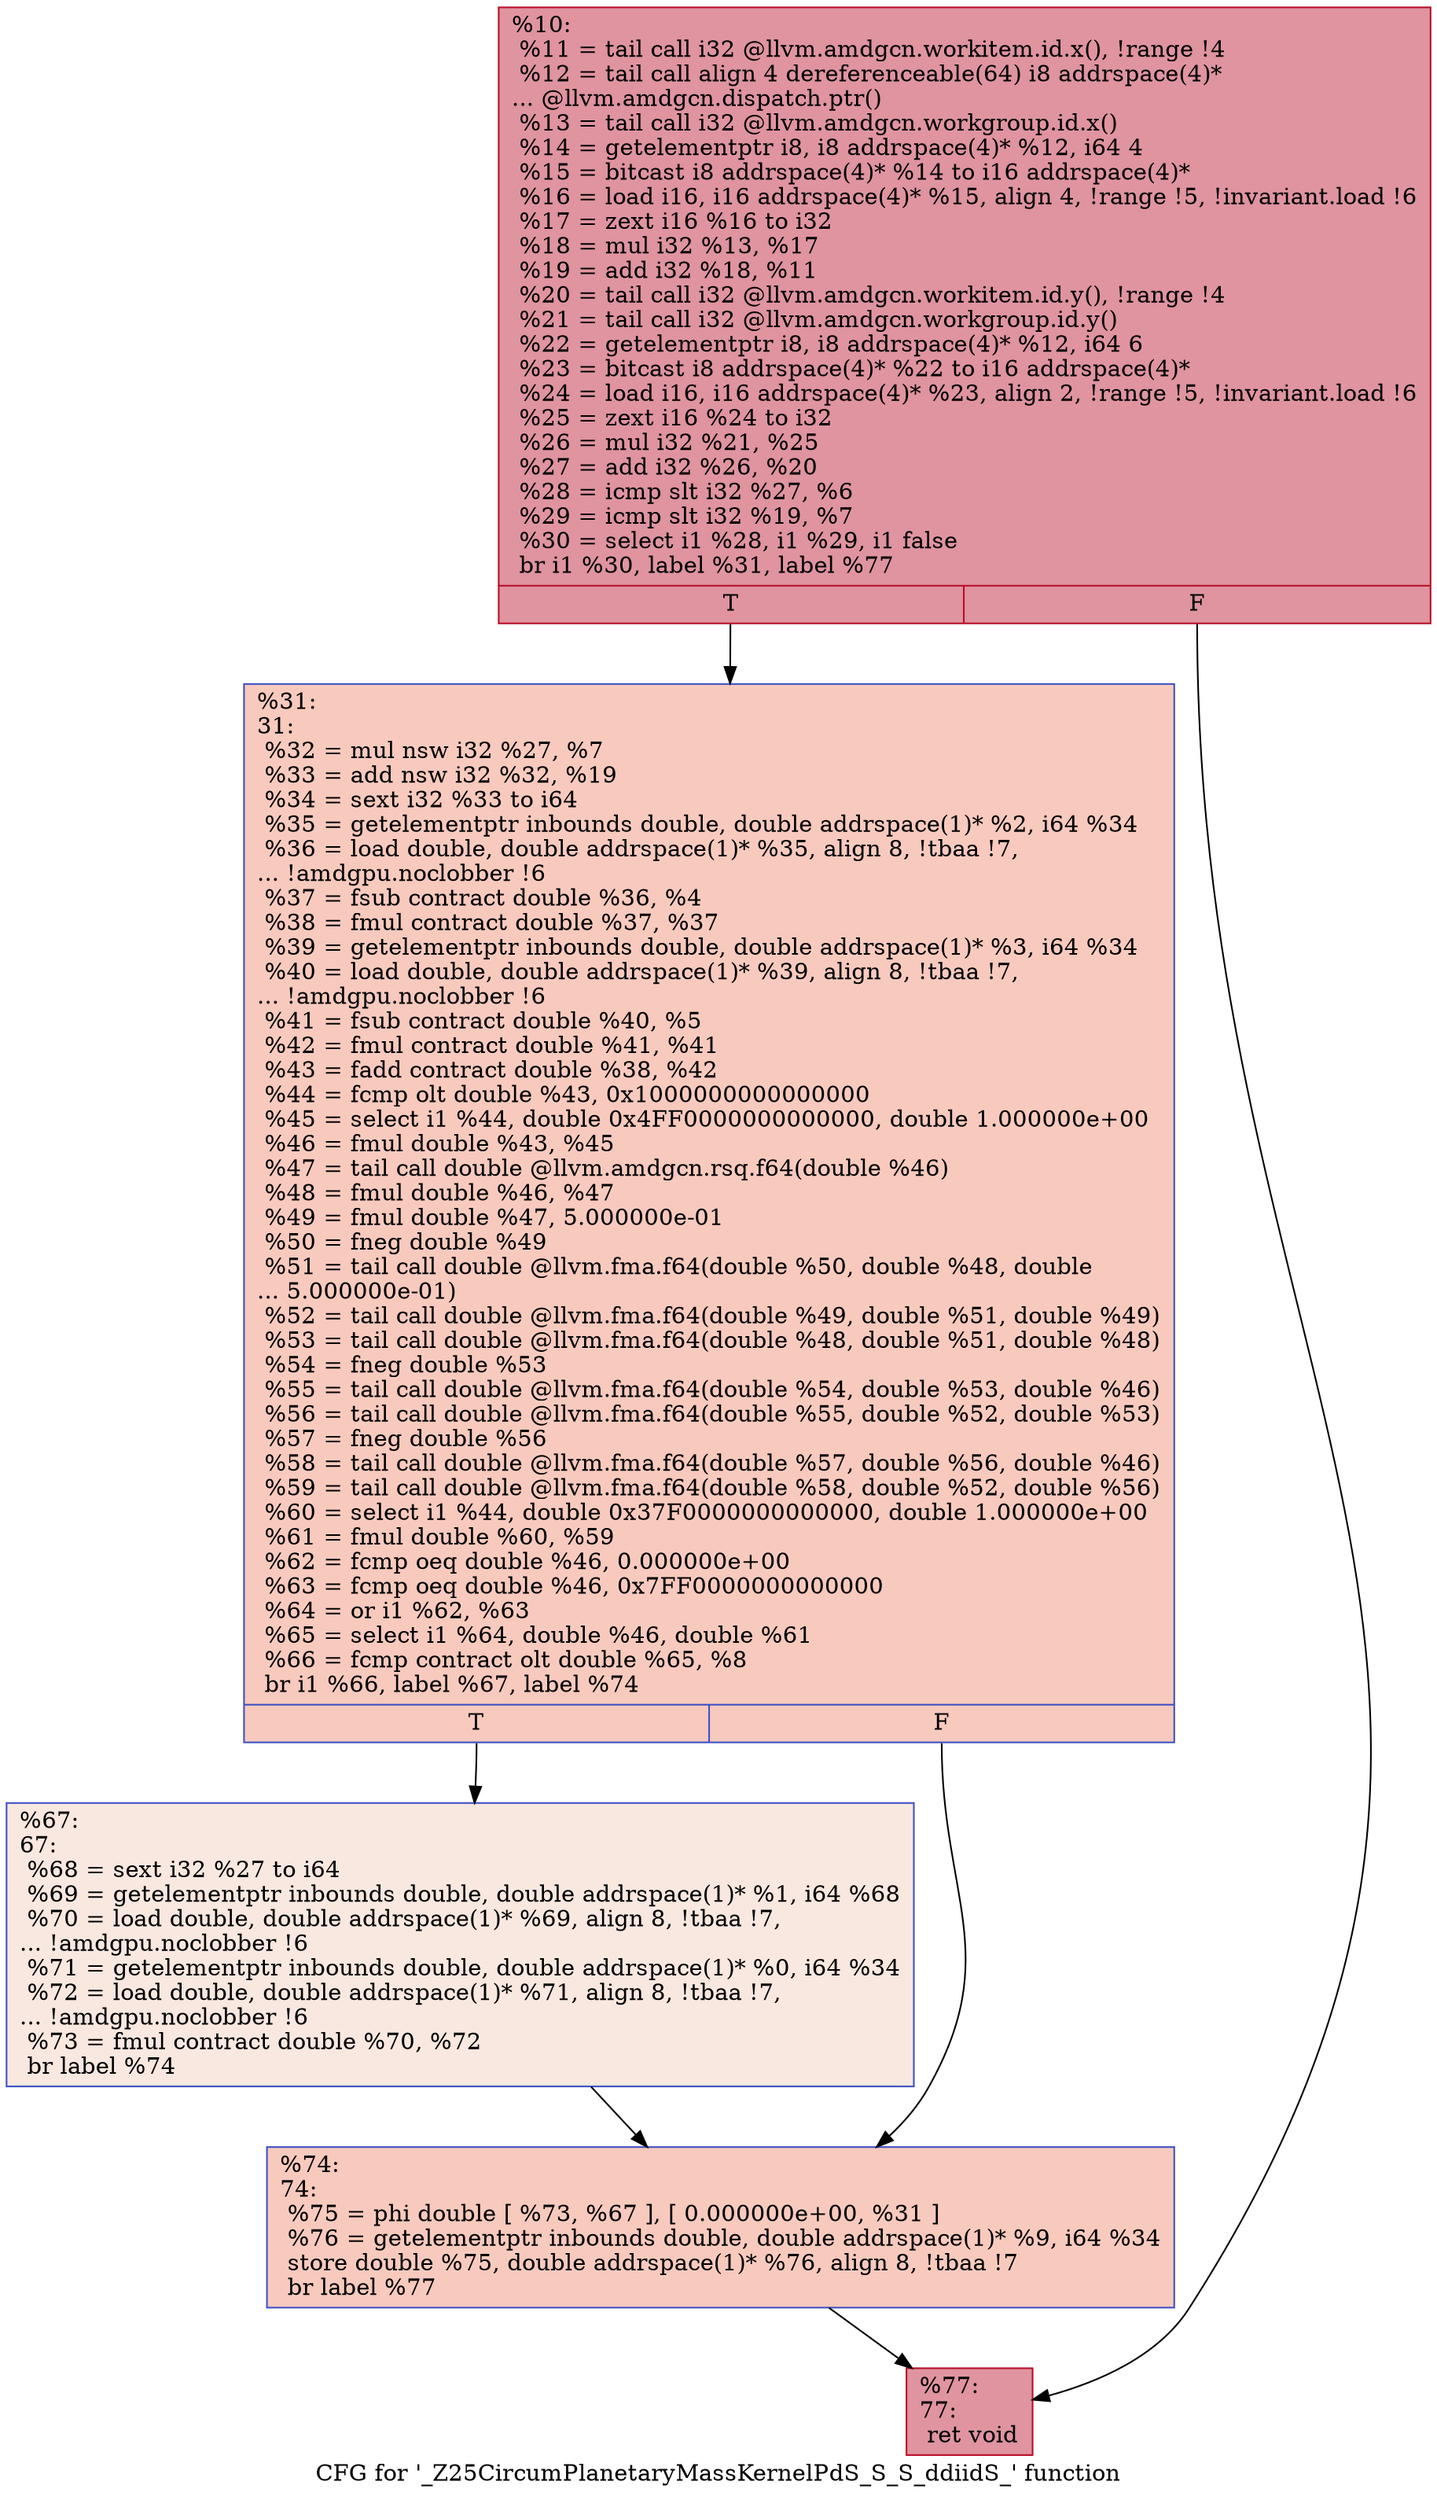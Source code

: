 digraph "CFG for '_Z25CircumPlanetaryMassKernelPdS_S_S_ddiidS_' function" {
	label="CFG for '_Z25CircumPlanetaryMassKernelPdS_S_S_ddiidS_' function";

	Node0x61223e0 [shape=record,color="#b70d28ff", style=filled, fillcolor="#b70d2870",label="{%10:\l  %11 = tail call i32 @llvm.amdgcn.workitem.id.x(), !range !4\l  %12 = tail call align 4 dereferenceable(64) i8 addrspace(4)*\l... @llvm.amdgcn.dispatch.ptr()\l  %13 = tail call i32 @llvm.amdgcn.workgroup.id.x()\l  %14 = getelementptr i8, i8 addrspace(4)* %12, i64 4\l  %15 = bitcast i8 addrspace(4)* %14 to i16 addrspace(4)*\l  %16 = load i16, i16 addrspace(4)* %15, align 4, !range !5, !invariant.load !6\l  %17 = zext i16 %16 to i32\l  %18 = mul i32 %13, %17\l  %19 = add i32 %18, %11\l  %20 = tail call i32 @llvm.amdgcn.workitem.id.y(), !range !4\l  %21 = tail call i32 @llvm.amdgcn.workgroup.id.y()\l  %22 = getelementptr i8, i8 addrspace(4)* %12, i64 6\l  %23 = bitcast i8 addrspace(4)* %22 to i16 addrspace(4)*\l  %24 = load i16, i16 addrspace(4)* %23, align 2, !range !5, !invariant.load !6\l  %25 = zext i16 %24 to i32\l  %26 = mul i32 %21, %25\l  %27 = add i32 %26, %20\l  %28 = icmp slt i32 %27, %6\l  %29 = icmp slt i32 %19, %7\l  %30 = select i1 %28, i1 %29, i1 false\l  br i1 %30, label %31, label %77\l|{<s0>T|<s1>F}}"];
	Node0x61223e0:s0 -> Node0x6126a10;
	Node0x61223e0:s1 -> Node0x6126aa0;
	Node0x6126a10 [shape=record,color="#3d50c3ff", style=filled, fillcolor="#ef886b70",label="{%31:\l31:                                               \l  %32 = mul nsw i32 %27, %7\l  %33 = add nsw i32 %32, %19\l  %34 = sext i32 %33 to i64\l  %35 = getelementptr inbounds double, double addrspace(1)* %2, i64 %34\l  %36 = load double, double addrspace(1)* %35, align 8, !tbaa !7,\l... !amdgpu.noclobber !6\l  %37 = fsub contract double %36, %4\l  %38 = fmul contract double %37, %37\l  %39 = getelementptr inbounds double, double addrspace(1)* %3, i64 %34\l  %40 = load double, double addrspace(1)* %39, align 8, !tbaa !7,\l... !amdgpu.noclobber !6\l  %41 = fsub contract double %40, %5\l  %42 = fmul contract double %41, %41\l  %43 = fadd contract double %38, %42\l  %44 = fcmp olt double %43, 0x1000000000000000\l  %45 = select i1 %44, double 0x4FF0000000000000, double 1.000000e+00\l  %46 = fmul double %43, %45\l  %47 = tail call double @llvm.amdgcn.rsq.f64(double %46)\l  %48 = fmul double %46, %47\l  %49 = fmul double %47, 5.000000e-01\l  %50 = fneg double %49\l  %51 = tail call double @llvm.fma.f64(double %50, double %48, double\l... 5.000000e-01)\l  %52 = tail call double @llvm.fma.f64(double %49, double %51, double %49)\l  %53 = tail call double @llvm.fma.f64(double %48, double %51, double %48)\l  %54 = fneg double %53\l  %55 = tail call double @llvm.fma.f64(double %54, double %53, double %46)\l  %56 = tail call double @llvm.fma.f64(double %55, double %52, double %53)\l  %57 = fneg double %56\l  %58 = tail call double @llvm.fma.f64(double %57, double %56, double %46)\l  %59 = tail call double @llvm.fma.f64(double %58, double %52, double %56)\l  %60 = select i1 %44, double 0x37F0000000000000, double 1.000000e+00\l  %61 = fmul double %60, %59\l  %62 = fcmp oeq double %46, 0.000000e+00\l  %63 = fcmp oeq double %46, 0x7FF0000000000000\l  %64 = or i1 %62, %63\l  %65 = select i1 %64, double %46, double %61\l  %66 = fcmp contract olt double %65, %8\l  br i1 %66, label %67, label %74\l|{<s0>T|<s1>F}}"];
	Node0x6126a10:s0 -> Node0x6126db0;
	Node0x6126a10:s1 -> Node0x6129e20;
	Node0x6126db0 [shape=record,color="#3d50c3ff", style=filled, fillcolor="#f1ccb870",label="{%67:\l67:                                               \l  %68 = sext i32 %27 to i64\l  %69 = getelementptr inbounds double, double addrspace(1)* %1, i64 %68\l  %70 = load double, double addrspace(1)* %69, align 8, !tbaa !7,\l... !amdgpu.noclobber !6\l  %71 = getelementptr inbounds double, double addrspace(1)* %0, i64 %34\l  %72 = load double, double addrspace(1)* %71, align 8, !tbaa !7,\l... !amdgpu.noclobber !6\l  %73 = fmul contract double %70, %72\l  br label %74\l}"];
	Node0x6126db0 -> Node0x6129e20;
	Node0x6129e20 [shape=record,color="#3d50c3ff", style=filled, fillcolor="#ef886b70",label="{%74:\l74:                                               \l  %75 = phi double [ %73, %67 ], [ 0.000000e+00, %31 ]\l  %76 = getelementptr inbounds double, double addrspace(1)* %9, i64 %34\l  store double %75, double addrspace(1)* %76, align 8, !tbaa !7\l  br label %77\l}"];
	Node0x6129e20 -> Node0x6126aa0;
	Node0x6126aa0 [shape=record,color="#b70d28ff", style=filled, fillcolor="#b70d2870",label="{%77:\l77:                                               \l  ret void\l}"];
}
